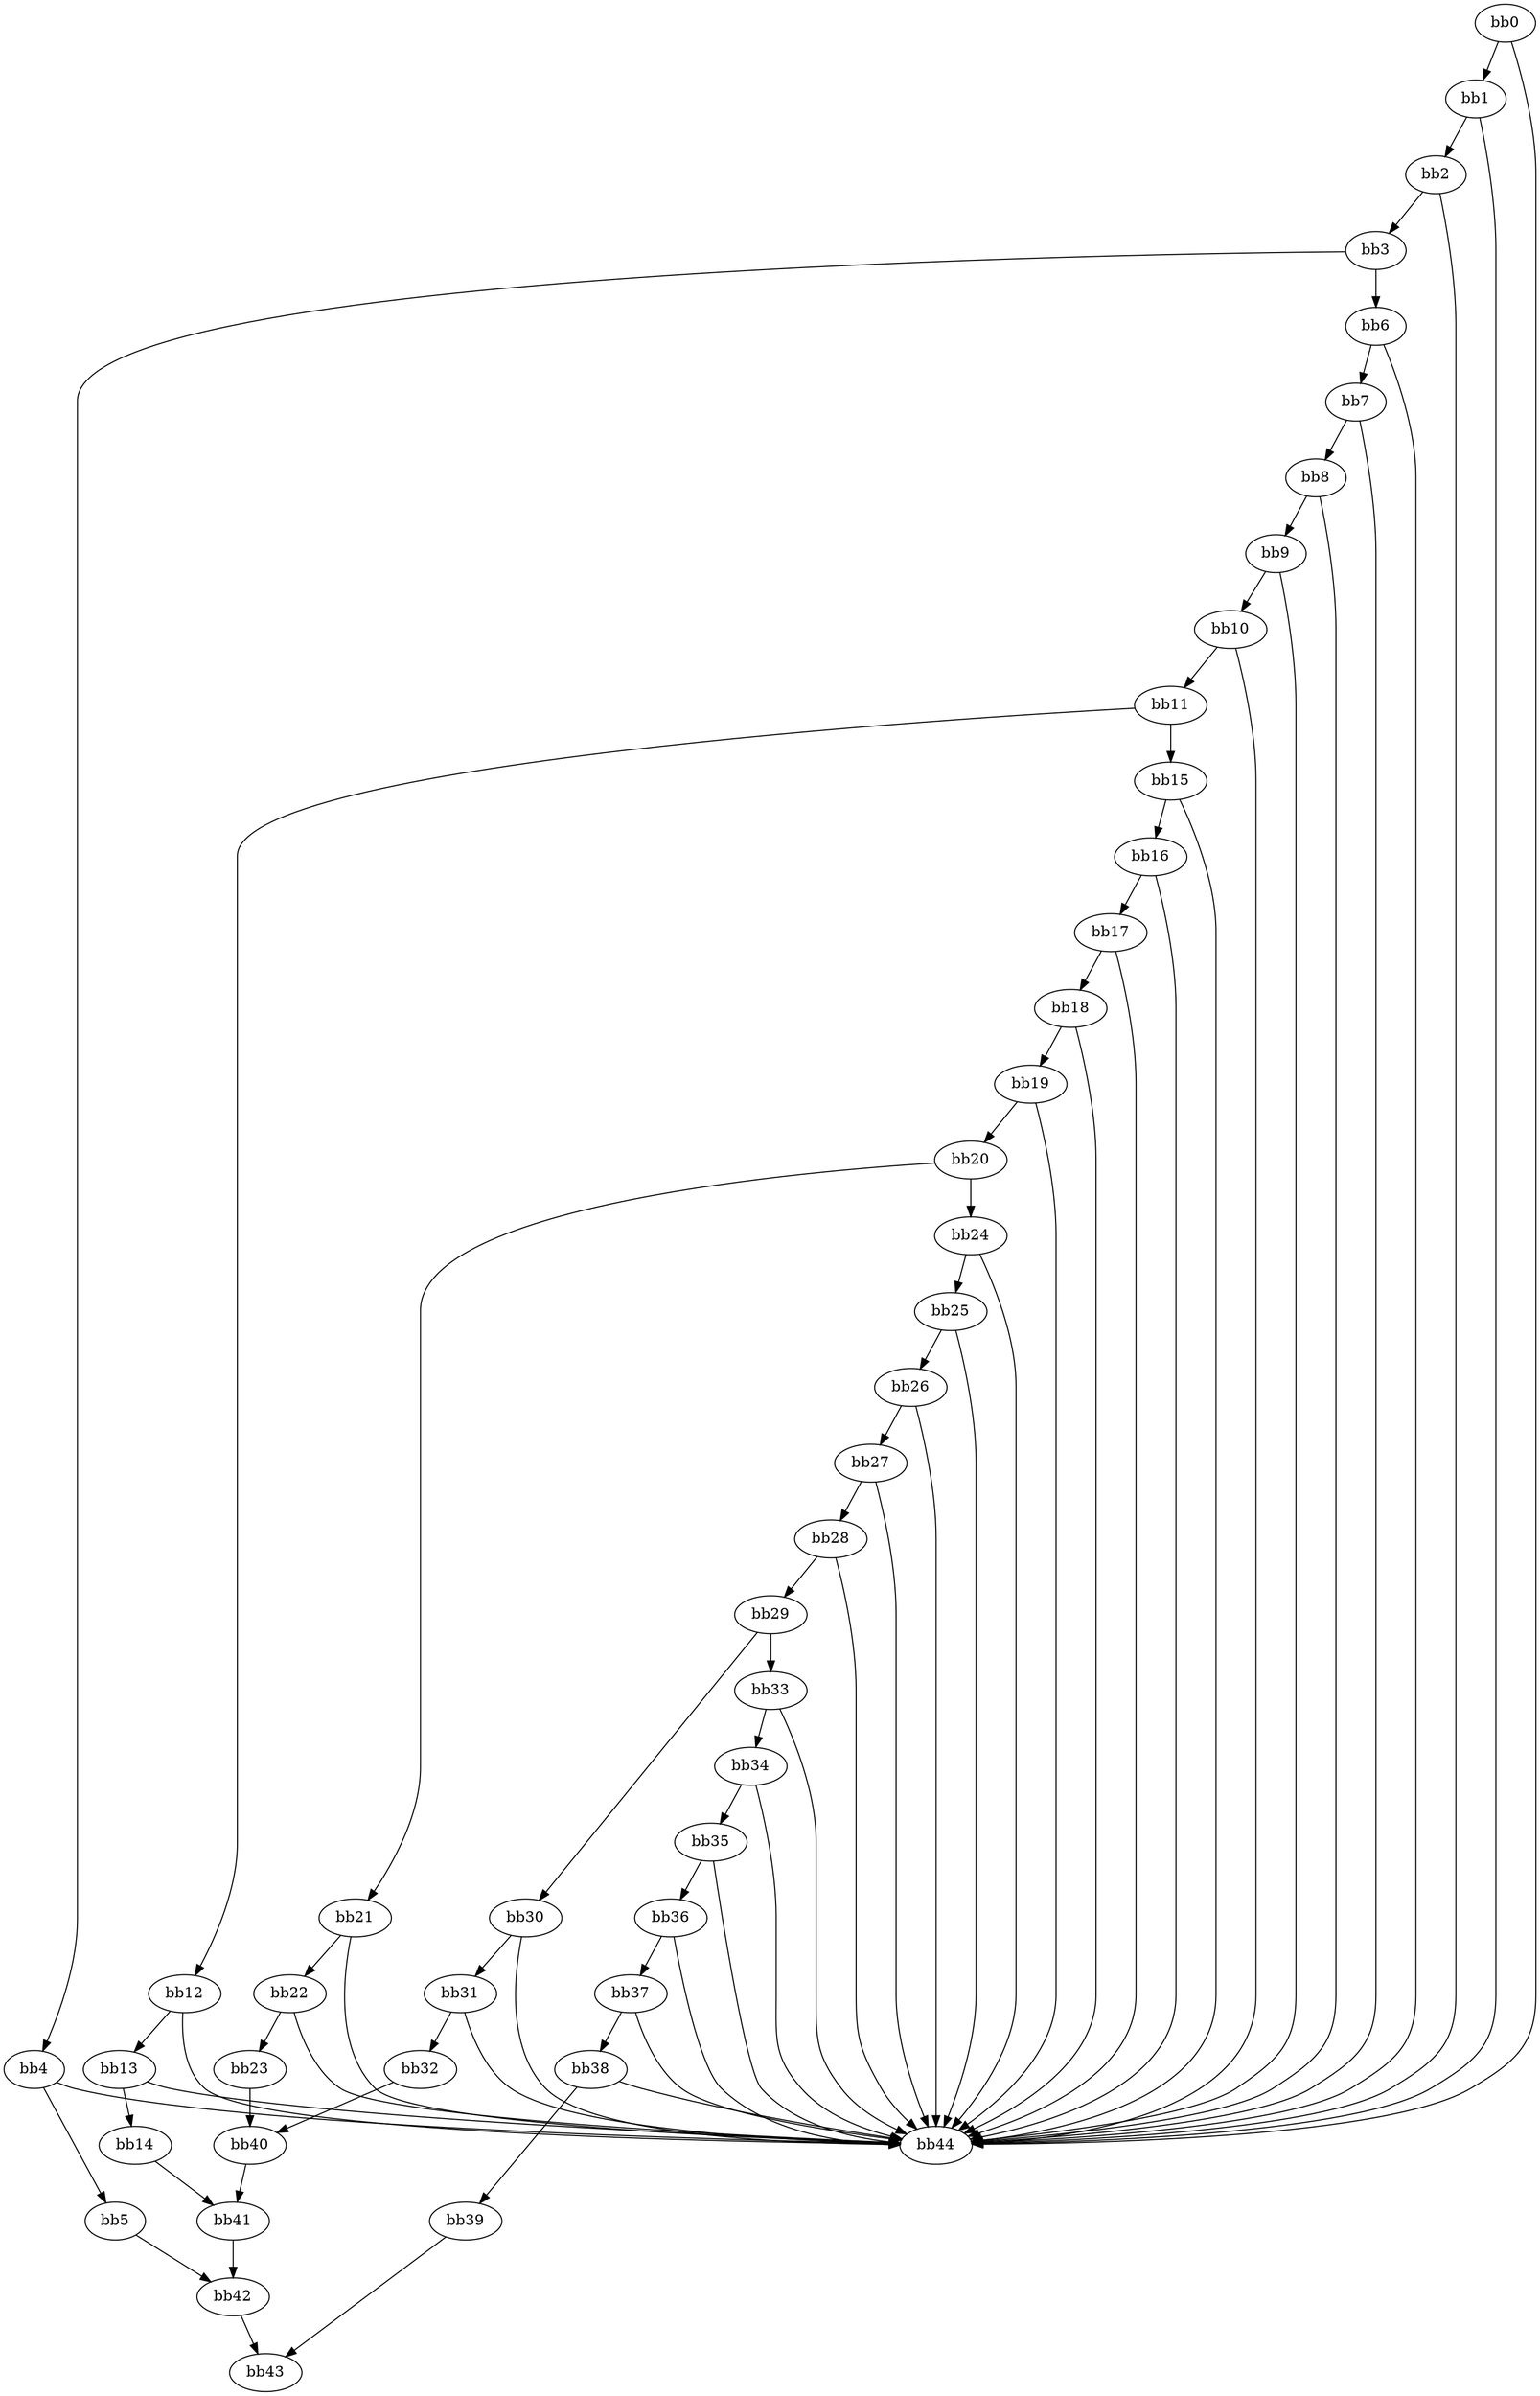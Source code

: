 digraph {
    0 [ label = "bb0\l" ]
    1 [ label = "bb1\l" ]
    2 [ label = "bb2\l" ]
    3 [ label = "bb3\l" ]
    4 [ label = "bb4\l" ]
    5 [ label = "bb5\l" ]
    6 [ label = "bb6\l" ]
    7 [ label = "bb7\l" ]
    8 [ label = "bb8\l" ]
    9 [ label = "bb9\l" ]
    10 [ label = "bb10\l" ]
    11 [ label = "bb11\l" ]
    12 [ label = "bb12\l" ]
    13 [ label = "bb13\l" ]
    14 [ label = "bb14\l" ]
    15 [ label = "bb15\l" ]
    16 [ label = "bb16\l" ]
    17 [ label = "bb17\l" ]
    18 [ label = "bb18\l" ]
    19 [ label = "bb19\l" ]
    20 [ label = "bb20\l" ]
    21 [ label = "bb21\l" ]
    22 [ label = "bb22\l" ]
    23 [ label = "bb23\l" ]
    24 [ label = "bb24\l" ]
    25 [ label = "bb25\l" ]
    26 [ label = "bb26\l" ]
    27 [ label = "bb27\l" ]
    28 [ label = "bb28\l" ]
    29 [ label = "bb29\l" ]
    30 [ label = "bb30\l" ]
    31 [ label = "bb31\l" ]
    32 [ label = "bb32\l" ]
    33 [ label = "bb33\l" ]
    34 [ label = "bb34\l" ]
    35 [ label = "bb35\l" ]
    36 [ label = "bb36\l" ]
    37 [ label = "bb37\l" ]
    38 [ label = "bb38\l" ]
    39 [ label = "bb39\l" ]
    40 [ label = "bb40\l" ]
    41 [ label = "bb41\l" ]
    42 [ label = "bb42\l" ]
    43 [ label = "bb43\l" ]
    44 [ label = "bb44\l" ]
    0 -> 1 [ ]
    0 -> 44 [ ]
    1 -> 2 [ ]
    1 -> 44 [ ]
    2 -> 3 [ ]
    2 -> 44 [ ]
    3 -> 4 [ ]
    3 -> 6 [ ]
    4 -> 5 [ ]
    4 -> 44 [ ]
    5 -> 42 [ ]
    6 -> 7 [ ]
    6 -> 44 [ ]
    7 -> 8 [ ]
    7 -> 44 [ ]
    8 -> 9 [ ]
    8 -> 44 [ ]
    9 -> 10 [ ]
    9 -> 44 [ ]
    10 -> 11 [ ]
    10 -> 44 [ ]
    11 -> 12 [ ]
    11 -> 15 [ ]
    12 -> 13 [ ]
    12 -> 44 [ ]
    13 -> 14 [ ]
    13 -> 44 [ ]
    14 -> 41 [ ]
    15 -> 16 [ ]
    15 -> 44 [ ]
    16 -> 17 [ ]
    16 -> 44 [ ]
    17 -> 18 [ ]
    17 -> 44 [ ]
    18 -> 19 [ ]
    18 -> 44 [ ]
    19 -> 20 [ ]
    19 -> 44 [ ]
    20 -> 21 [ ]
    20 -> 24 [ ]
    21 -> 22 [ ]
    21 -> 44 [ ]
    22 -> 23 [ ]
    22 -> 44 [ ]
    23 -> 40 [ ]
    24 -> 25 [ ]
    24 -> 44 [ ]
    25 -> 26 [ ]
    25 -> 44 [ ]
    26 -> 27 [ ]
    26 -> 44 [ ]
    27 -> 28 [ ]
    27 -> 44 [ ]
    28 -> 29 [ ]
    28 -> 44 [ ]
    29 -> 30 [ ]
    29 -> 33 [ ]
    30 -> 31 [ ]
    30 -> 44 [ ]
    31 -> 32 [ ]
    31 -> 44 [ ]
    32 -> 40 [ ]
    33 -> 34 [ ]
    33 -> 44 [ ]
    34 -> 35 [ ]
    34 -> 44 [ ]
    35 -> 36 [ ]
    35 -> 44 [ ]
    36 -> 37 [ ]
    36 -> 44 [ ]
    37 -> 38 [ ]
    37 -> 44 [ ]
    38 -> 39 [ ]
    38 -> 44 [ ]
    39 -> 43 [ ]
    40 -> 41 [ ]
    41 -> 42 [ ]
    42 -> 43 [ ]
}

